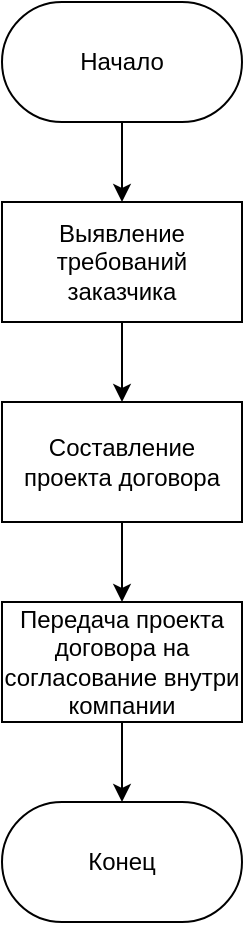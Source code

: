 <mxfile type="github" version="12.1.5" pages="4"><diagram id="vBIEbHdEaaAFpSQInCVj" name="Page-1"><mxGraphModel grid="1" shadow="0" math="0" pageHeight="1169" pageWidth="827" pageScale="1" page="1" fold="1" arrows="1" connect="1" tooltips="1" guides="1" gridSize="10" dy="919" dx="1739"><root><mxCell id="0"/><mxCell id="1" parent="0"/><mxCell id="WJN__fW958ER7ElVNhxP-8" value="" parent="1" style="edgeStyle=orthogonalEdgeStyle;rounded=0;orthogonalLoop=1;jettySize=auto;html=1;" edge="1" target="WJN__fW958ER7ElVNhxP-3" source="WJN__fW958ER7ElVNhxP-1"><mxGeometry as="geometry" relative="1"/></mxCell><mxCell id="WJN__fW958ER7ElVNhxP-1" value="Выявление требований заказчика" parent="1" vertex="1" style="rounded=0;whiteSpace=wrap;html=1;"><mxGeometry as="geometry" height="60" width="120" y="330" x="350"/></mxCell><mxCell id="WJN__fW958ER7ElVNhxP-7" value="" parent="1" style="edgeStyle=orthogonalEdgeStyle;rounded=0;orthogonalLoop=1;jettySize=auto;html=1;" edge="1" target="WJN__fW958ER7ElVNhxP-1" source="WJN__fW958ER7ElVNhxP-2"><mxGeometry as="geometry" relative="1"/></mxCell><mxCell id="WJN__fW958ER7ElVNhxP-2" value="Начало" parent="1" vertex="1" style="rounded=1;whiteSpace=wrap;html=1;arcSize=50;"><mxGeometry as="geometry" height="60" width="120" y="230" x="350"/></mxCell><mxCell id="WJN__fW958ER7ElVNhxP-9" value="" parent="1" style="edgeStyle=orthogonalEdgeStyle;rounded=0;orthogonalLoop=1;jettySize=auto;html=1;" edge="1" target="WJN__fW958ER7ElVNhxP-4" source="WJN__fW958ER7ElVNhxP-3"><mxGeometry as="geometry" relative="1"/></mxCell><mxCell id="WJN__fW958ER7ElVNhxP-3" value="Составление проекта договора" parent="1" vertex="1" style="rounded=0;whiteSpace=wrap;html=1;"><mxGeometry as="geometry" height="60" width="120" y="430" x="350"/></mxCell><mxCell id="WJN__fW958ER7ElVNhxP-10" value="" parent="1" style="edgeStyle=orthogonalEdgeStyle;rounded=0;orthogonalLoop=1;jettySize=auto;html=1;" edge="1" target="WJN__fW958ER7ElVNhxP-5" source="WJN__fW958ER7ElVNhxP-4"><mxGeometry as="geometry" relative="1"/></mxCell><mxCell id="WJN__fW958ER7ElVNhxP-4" value="Передача проекта договора на согласование внутри компании" parent="1" vertex="1" style="rounded=0;whiteSpace=wrap;html=1;"><mxGeometry as="geometry" height="60" width="120" y="530" x="350"/></mxCell><mxCell id="WJN__fW958ER7ElVNhxP-5" value="Конец" parent="1" vertex="1" style="rounded=1;whiteSpace=wrap;html=1;arcSize=50;"><mxGeometry as="geometry" height="60" width="120" y="630" x="350"/></mxCell></root></mxGraphModel></diagram><diagram id="hdt4njUsrmbtu4pDgz2L" name="Page-2"><mxGraphModel grid="1" shadow="0" math="0" pageHeight="1169" pageWidth="827" pageScale="1" page="1" fold="1" arrows="1" connect="1" tooltips="1" guides="1" gridSize="10" dy="919" dx="1739"><root><mxCell id="pcZInaJ9iItaxf21XgHs-0"/><mxCell id="pcZInaJ9iItaxf21XgHs-1" parent="pcZInaJ9iItaxf21XgHs-0"/><mxCell id="SjZtgtZUKMPPGGO-waBs-2" value="" parent="pcZInaJ9iItaxf21XgHs-1" style="edgeStyle=orthogonalEdgeStyle;rounded=0;orthogonalLoop=1;jettySize=auto;html=1;entryX=0.5;entryY=0;entryDx=0;entryDy=0;" edge="1" target="SjZtgtZUKMPPGGO-waBs-8" source="pcZInaJ9iItaxf21XgHs-2"><mxGeometry as="geometry" relative="1"><mxPoint as="targetPoint" y="440" x="440"/></mxGeometry></mxCell><mxCell id="pcZInaJ9iItaxf21XgHs-2" value="Рассмотрение проекта договора" parent="pcZInaJ9iItaxf21XgHs-1" vertex="1" style="rounded=0;whiteSpace=wrap;html=1;"><mxGeometry as="geometry" height="60" width="120" y="340" x="385"/></mxCell><mxCell id="SjZtgtZUKMPPGGO-waBs-1" value="" parent="pcZInaJ9iItaxf21XgHs-1" style="edgeStyle=orthogonalEdgeStyle;rounded=0;orthogonalLoop=1;jettySize=auto;html=1;" edge="1" target="pcZInaJ9iItaxf21XgHs-2" source="pcZInaJ9iItaxf21XgHs-3"><mxGeometry as="geometry" relative="1"/></mxCell><mxCell id="pcZInaJ9iItaxf21XgHs-3" value="Начало" parent="pcZInaJ9iItaxf21XgHs-1" vertex="1" style="rounded=1;whiteSpace=wrap;html=1;arcSize=50;"><mxGeometry as="geometry" height="60" width="120" y="240" x="385"/></mxCell><mxCell id="SjZtgtZUKMPPGGO-waBs-4" value="" parent="pcZInaJ9iItaxf21XgHs-1" style="edgeStyle=orthogonalEdgeStyle;rounded=0;orthogonalLoop=1;jettySize=auto;html=1;exitX=0.5;exitY=1;exitDx=0;exitDy=0;" edge="1" target="SjZtgtZUKMPPGGO-waBs-3" source="SjZtgtZUKMPPGGO-waBs-8"><mxGeometry as="geometry" relative="1"><mxPoint as="sourcePoint" y="520" x="440"/></mxGeometry></mxCell><mxCell id="SjZtgtZUKMPPGGO-waBs-6" parent="pcZInaJ9iItaxf21XgHs-1" style="edgeStyle=orthogonalEdgeStyle;rounded=0;orthogonalLoop=1;jettySize=auto;html=1;exitX=0;exitY=0.5;exitDx=0;exitDy=0;entryX=0.5;entryY=0;entryDx=0;entryDy=0;" edge="1" target="SjZtgtZUKMPPGGO-waBs-5" source="SjZtgtZUKMPPGGO-waBs-3"><mxGeometry as="geometry" relative="1"/></mxCell><mxCell id="SjZtgtZUKMPPGGO-waBs-15" value="Да" parent="SjZtgtZUKMPPGGO-waBs-6" vertex="1" style="text;html=1;resizable=0;points=[];align=center;verticalAlign=middle;labelBackgroundColor=#ffffff;" connectable="0"><mxGeometry as="geometry" y="3" x="-0.371" relative="1"><mxPoint as="offset" y="-13" x="14"/></mxGeometry></mxCell><mxCell id="SjZtgtZUKMPPGGO-waBs-12" parent="pcZInaJ9iItaxf21XgHs-1" style="edgeStyle=orthogonalEdgeStyle;rounded=0;orthogonalLoop=1;jettySize=auto;html=1;entryX=0.5;entryY=0;entryDx=0;entryDy=0;exitX=1;exitY=0.5;exitDx=0;exitDy=0;" edge="1" target="SjZtgtZUKMPPGGO-waBs-9" source="SjZtgtZUKMPPGGO-waBs-3"><mxGeometry as="geometry" relative="1"><Array as="points"><mxPoint y="600" x="540"/><mxPoint y="770" x="540"/><mxPoint y="770" x="445"/></Array></mxGeometry></mxCell><mxCell id="SjZtgtZUKMPPGGO-waBs-16" value="Нет" parent="SjZtgtZUKMPPGGO-waBs-12" vertex="1" style="text;html=1;resizable=0;points=[];align=center;verticalAlign=middle;labelBackgroundColor=#ffffff;" connectable="0"><mxGeometry as="geometry" x="-0.946" relative="1"><mxPoint as="offset" y="-10" x="8"/></mxGeometry></mxCell><mxCell id="SjZtgtZUKMPPGGO-waBs-3" value="Наличие ошибок" parent="pcZInaJ9iItaxf21XgHs-1" vertex="1" style="rhombus;whiteSpace=wrap;html=1;"><mxGeometry as="geometry" height="80" width="130" y="560" x="380"/></mxCell><mxCell id="SjZtgtZUKMPPGGO-waBs-13" value="" parent="pcZInaJ9iItaxf21XgHs-1" style="edgeStyle=orthogonalEdgeStyle;rounded=0;orthogonalLoop=1;jettySize=auto;html=1;" edge="1" target="SjZtgtZUKMPPGGO-waBs-11" source="SjZtgtZUKMPPGGO-waBs-5"><mxGeometry as="geometry" relative="1"/></mxCell><mxCell id="SjZtgtZUKMPPGGO-waBs-5" value="Исправление ошибок" parent="pcZInaJ9iItaxf21XgHs-1" vertex="1" style="rounded=0;whiteSpace=wrap;html=1;"><mxGeometry as="geometry" height="60" width="120" y="640" x="265"/></mxCell><mxCell id="SjZtgtZUKMPPGGO-waBs-8" value="5 дней" parent="pcZInaJ9iItaxf21XgHs-1" vertex="1" style="shape=delay;whiteSpace=wrap;html=1;"><mxGeometry as="geometry" height="60" width="110" y="450" x="390"/></mxCell><mxCell id="SjZtgtZUKMPPGGO-waBs-19" value="" parent="pcZInaJ9iItaxf21XgHs-1" style="edgeStyle=orthogonalEdgeStyle;rounded=0;orthogonalLoop=1;jettySize=auto;html=1;" edge="1" target="SjZtgtZUKMPPGGO-waBs-18" source="SjZtgtZUKMPPGGO-waBs-9"><mxGeometry as="geometry" relative="1"/></mxCell><mxCell id="SjZtgtZUKMPPGGO-waBs-9" value="Проведение экспертизы проекта договора" parent="pcZInaJ9iItaxf21XgHs-1" vertex="1" style="rounded=0;whiteSpace=wrap;html=1;"><mxGeometry as="geometry" height="60" width="120" y="860" x="385"/></mxCell><mxCell id="SjZtgtZUKMPPGGO-waBs-14" parent="pcZInaJ9iItaxf21XgHs-1" style="edgeStyle=orthogonalEdgeStyle;rounded=0;orthogonalLoop=1;jettySize=auto;html=1;entryX=0.25;entryY=0;entryDx=0;entryDy=0;" edge="1" target="SjZtgtZUKMPPGGO-waBs-9" source="SjZtgtZUKMPPGGO-waBs-11"><mxGeometry as="geometry" relative="1"/></mxCell><mxCell id="SjZtgtZUKMPPGGO-waBs-11" value="2 дня" parent="pcZInaJ9iItaxf21XgHs-1" vertex="1" style="shape=delay;whiteSpace=wrap;html=1;"><mxGeometry as="geometry" height="60" width="110" y="750" x="270"/></mxCell><mxCell id="SjZtgtZUKMPPGGO-waBs-22" value="" parent="pcZInaJ9iItaxf21XgHs-1" style="edgeStyle=orthogonalEdgeStyle;rounded=0;orthogonalLoop=1;jettySize=auto;html=1;" edge="1" target="SjZtgtZUKMPPGGO-waBs-21" source="SjZtgtZUKMPPGGO-waBs-18"><mxGeometry as="geometry" relative="1"/></mxCell><mxCell id="SjZtgtZUKMPPGGO-waBs-18" value="2 дня" parent="pcZInaJ9iItaxf21XgHs-1" vertex="1" style="shape=delay;whiteSpace=wrap;html=1;"><mxGeometry as="geometry" height="60" width="110" y="960" x="390"/></mxCell><mxCell id="SjZtgtZUKMPPGGO-waBs-21" value="Конец" parent="pcZInaJ9iItaxf21XgHs-1" vertex="1" style="rounded=1;whiteSpace=wrap;html=1;"><mxGeometry as="geometry" height="60" width="120" y="1060" x="385"/></mxCell></root></mxGraphModel></diagram><diagram id="DGm3cv_a9AZvnTuIBRXq" name="Page-3"><mxGraphModel grid="1" shadow="0" math="0" pageHeight="1169" pageWidth="827" pageScale="1" page="1" fold="1" arrows="1" connect="1" tooltips="1" guides="1" gridSize="10" dy="919" dx="1739"><root><mxCell id="9gQQqDfE8Eo8ZKSyvN65-0"/><mxCell id="9gQQqDfE8Eo8ZKSyvN65-1" parent="9gQQqDfE8Eo8ZKSyvN65-0"/><mxCell id="nFePo8ytCwtVbbDx8HDN-1" value="" parent="9gQQqDfE8Eo8ZKSyvN65-1" style="edgeStyle=orthogonalEdgeStyle;rounded=0;orthogonalLoop=1;jettySize=auto;html=1;fontSize=16;" edge="1" target="nFePo8ytCwtVbbDx8HDN-0" source="TzDCWZ-eZ498WsOrFhyo-0"><mxGeometry as="geometry" relative="1"/></mxCell><mxCell id="TzDCWZ-eZ498WsOrFhyo-0" value="&lt;font style=&quot;font-size: 14px&quot;&gt;начало&lt;/font&gt;" parent="9gQQqDfE8Eo8ZKSyvN65-1" vertex="1" style="rounded=1;whiteSpace=wrap;html=1;fontSize=16;"><mxGeometry as="geometry" height="60" width="120" y="40" x="353"/></mxCell><mxCell id="TzDCWZ-eZ498WsOrFhyo-1" value="&lt;font style=&quot;font-size: 14px&quot;&gt;конец&lt;/font&gt;" parent="9gQQqDfE8Eo8ZKSyvN65-1" vertex="1" style="rounded=1;whiteSpace=wrap;html=1;fontSize=16;"><mxGeometry as="geometry" height="60" width="120" y="600" x="550"/></mxCell><mxCell id="nFePo8ytCwtVbbDx8HDN-4" value="" parent="9gQQqDfE8Eo8ZKSyvN65-1" style="edgeStyle=orthogonalEdgeStyle;rounded=0;orthogonalLoop=1;jettySize=auto;html=1;fontSize=16;" edge="1" target="nFePo8ytCwtVbbDx8HDN-2" source="nFePo8ytCwtVbbDx8HDN-0"><mxGeometry as="geometry" relative="1"/></mxCell><mxCell id="nFePo8ytCwtVbbDx8HDN-0" value="&lt;font style=&quot;font-size: 14px&quot;&gt;согласование договора с контрагентом&lt;/font&gt;" parent="9gQQqDfE8Eo8ZKSyvN65-1" vertex="1" style="rounded=0;whiteSpace=wrap;html=1;fontSize=16;"><mxGeometry as="geometry" height="80" width="157" y="170" x="334.5"/></mxCell><mxCell id="nFePo8ytCwtVbbDx8HDN-2" value="&lt;font style=&quot;font-size: 14px&quot;&gt;есть замечания?&lt;/font&gt;" parent="9gQQqDfE8Eo8ZKSyvN65-1" vertex="1" style="rhombus;whiteSpace=wrap;html=1;fontSize=16;"><mxGeometry as="geometry" height="80" width="200" y="290" x="313"/></mxCell><mxCell id="nFePo8ytCwtVbbDx8HDN-3" value="&lt;font style=&quot;font-size: 14px&quot;&gt;возможно изменить условия?&lt;br&gt;&lt;/font&gt;" parent="9gQQqDfE8Eo8ZKSyvN65-1" vertex="1" style="rhombus;whiteSpace=wrap;html=1;fontSize=16;"><mxGeometry as="geometry" height="80" width="190" y="430" x="130"/></mxCell><mxCell id="nFePo8ytCwtVbbDx8HDN-5" value="да" parent="9gQQqDfE8Eo8ZKSyvN65-1" style="endArrow=classic;html=1;fontSize=16;exitX=0;exitY=0.5;exitDx=0;exitDy=0;entryX=0.5;entryY=0;entryDx=0;entryDy=0;" edge="1" target="nFePo8ytCwtVbbDx8HDN-3" source="nFePo8ytCwtVbbDx8HDN-2"><mxGeometry as="geometry" height="50" width="50" y="-20" x="-0.064" relative="1"><mxPoint as="sourcePoint" y="670" x="220"/><mxPoint as="targetPoint" y="620" x="270"/><Array as="points"><mxPoint y="330" x="225"/></Array><mxPoint as="offset" y="-20" x="20"/></mxGeometry></mxCell><mxCell id="nFePo8ytCwtVbbDx8HDN-16" value="" parent="9gQQqDfE8Eo8ZKSyvN65-1" style="edgeStyle=orthogonalEdgeStyle;rounded=0;orthogonalLoop=1;jettySize=auto;html=1;fontSize=14;entryX=0.5;entryY=0;entryDx=0;entryDy=0;" edge="1" target="TzDCWZ-eZ498WsOrFhyo-1" source="nFePo8ytCwtVbbDx8HDN-7"><mxGeometry as="geometry" relative="1"><mxPoint as="targetPoint" y="580" x="610"/></mxGeometry></mxCell><mxCell id="nFePo8ytCwtVbbDx8HDN-7" value="&lt;font style=&quot;font-size: 14px&quot;&gt;отправление ген. директору&lt;/font&gt;" parent="9gQQqDfE8Eo8ZKSyvN65-1" vertex="1" style="rounded=0;whiteSpace=wrap;html=1;fontSize=14;"><mxGeometry as="geometry" height="60" width="120" y="440" x="550"/></mxCell><mxCell id="nFePo8ytCwtVbbDx8HDN-8" value="нет" parent="9gQQqDfE8Eo8ZKSyvN65-1" style="endArrow=classic;html=1;fontSize=14;exitX=1;exitY=0.5;exitDx=0;exitDy=0;entryX=0.5;entryY=0;entryDx=0;entryDy=0;" edge="1" target="nFePo8ytCwtVbbDx8HDN-7" source="nFePo8ytCwtVbbDx8HDN-2"><mxGeometry as="geometry" height="50" width="50" y="20" x="-0.063" relative="1"><mxPoint as="sourcePoint" y="730" x="160"/><mxPoint as="targetPoint" y="680" x="210"/><Array as="points"><mxPoint y="330" x="610"/></Array><mxPoint as="offset" y="-20" x="-20"/></mxGeometry></mxCell><mxCell id="nFePo8ytCwtVbbDx8HDN-9" value="изменение условий" parent="9gQQqDfE8Eo8ZKSyvN65-1" vertex="1" style="rounded=0;whiteSpace=wrap;html=1;fontSize=14;"><mxGeometry as="geometry" height="60" width="120" y="600" x="40"/></mxCell><mxCell id="nFePo8ytCwtVbbDx8HDN-10" value="отмена работы по подписи договора" parent="9gQQqDfE8Eo8ZKSyvN65-1" vertex="1" style="rounded=0;whiteSpace=wrap;html=1;fontSize=14;"><mxGeometry as="geometry" height="60" width="120" y="600" x="320"/></mxCell><mxCell id="nFePo8ytCwtVbbDx8HDN-11" value="да" parent="9gQQqDfE8Eo8ZKSyvN65-1" style="endArrow=classic;html=1;fontSize=14;exitX=0;exitY=0.5;exitDx=0;exitDy=0;entryX=0.5;entryY=0;entryDx=0;entryDy=0;" edge="1" target="nFePo8ytCwtVbbDx8HDN-9" source="nFePo8ytCwtVbbDx8HDN-3"><mxGeometry as="geometry" height="50" width="50" y="-20" x="-0.625" relative="1"><mxPoint as="sourcePoint" y="730" x="40"/><mxPoint as="targetPoint" y="680" x="90"/><Array as="points"><mxPoint y="470" x="100"/></Array><mxPoint as="offset" y="-20" x="20"/></mxGeometry></mxCell><mxCell id="nFePo8ytCwtVbbDx8HDN-12" value="нет" parent="9gQQqDfE8Eo8ZKSyvN65-1" style="endArrow=classic;html=1;fontSize=14;exitX=1;exitY=0.5;exitDx=0;exitDy=0;entryX=0.5;entryY=0;entryDx=0;entryDy=0;" edge="1" target="nFePo8ytCwtVbbDx8HDN-10" source="nFePo8ytCwtVbbDx8HDN-3"><mxGeometry as="geometry" height="50" width="50" y="20" x="-0.368" relative="1"><mxPoint as="sourcePoint" y="730" x="40"/><mxPoint as="targetPoint" y="680" x="90"/><Array as="points"><mxPoint y="470" x="380"/></Array><mxPoint as="offset" y="-20" x="-20"/></mxGeometry></mxCell><mxCell id="nFePo8ytCwtVbbDx8HDN-13" value="" parent="9gQQqDfE8Eo8ZKSyvN65-1" style="endArrow=classic;html=1;fontSize=14;exitX=0;exitY=0.5;exitDx=0;exitDy=0;entryX=0;entryY=0.5;entryDx=0;entryDy=0;" edge="1" target="nFePo8ytCwtVbbDx8HDN-0" source="nFePo8ytCwtVbbDx8HDN-9"><mxGeometry as="geometry" height="50" width="50" relative="1"><mxPoint as="sourcePoint" y="730" x="40"/><mxPoint as="targetPoint" y="680" x="90"/><Array as="points"><mxPoint y="630" x="10"/><mxPoint y="590" x="10"/><mxPoint y="540" x="10"/><mxPoint y="430" x="10"/><mxPoint y="210" x="10"/></Array></mxGeometry></mxCell><mxCell id="nFePo8ytCwtVbbDx8HDN-14" value="" parent="9gQQqDfE8Eo8ZKSyvN65-1" style="endArrow=classic;html=1;fontSize=14;exitX=1;exitY=0.5;exitDx=0;exitDy=0;entryX=0;entryY=0.5;entryDx=0;entryDy=0;" edge="1" target="TzDCWZ-eZ498WsOrFhyo-1" source="nFePo8ytCwtVbbDx8HDN-10"><mxGeometry as="geometry" height="50" width="50" relative="1"><mxPoint as="sourcePoint" y="730" x="10"/><mxPoint as="targetPoint" y="680" x="60"/></mxGeometry></mxCell></root></mxGraphModel></diagram><diagram id="XDKhY9Y_4Nc5SZzQTQ29" name="Page-4"><mxGraphModel grid="1" shadow="0" math="0" pageHeight="1169" pageWidth="827" pageScale="1" page="1" fold="1" arrows="1" connect="1" tooltips="1" guides="1" gridSize="10" dy="919" dx="1739"><root><mxCell id="CSQb5M3xRh-_yIhDnXCR-0"/><mxCell id="CSQb5M3xRh-_yIhDnXCR-1" parent="CSQb5M3xRh-_yIhDnXCR-0"/><mxCell id="MVALmLxKplSkClSwR371-3" value="" parent="CSQb5M3xRh-_yIhDnXCR-1" style="edgeStyle=orthogonalEdgeStyle;rounded=0;orthogonalLoop=1;jettySize=auto;html=1;fontSize=14;" edge="1" target="MVALmLxKplSkClSwR371-0" source="CSQb5M3xRh-_yIhDnXCR-2"><mxGeometry as="geometry" relative="1"/></mxCell><mxCell id="CSQb5M3xRh-_yIhDnXCR-2" value="начало" parent="CSQb5M3xRh-_yIhDnXCR-1" vertex="1" style="rounded=1;whiteSpace=wrap;html=1;fontSize=14;"><mxGeometry as="geometry" height="60" width="120" y="40" x="353"/></mxCell><mxCell id="ZfT1zJkP6BDA1ELD82RS-4" value="" parent="CSQb5M3xRh-_yIhDnXCR-1" style="edgeStyle=orthogonalEdgeStyle;rounded=0;orthogonalLoop=1;jettySize=auto;html=1;fontSize=14;entryX=0.5;entryY=0;entryDx=0;entryDy=0;" edge="1" target="ZfT1zJkP6BDA1ELD82RS-0" source="MVALmLxKplSkClSwR371-0"><mxGeometry as="geometry" relative="1"><mxPoint as="targetPoint" y="280" x="413"/></mxGeometry></mxCell><mxCell id="MVALmLxKplSkClSwR371-0" value="подписание договора" parent="CSQb5M3xRh-_yIhDnXCR-1" vertex="1" style="rounded=0;whiteSpace=wrap;html=1;fontSize=14;"><mxGeometry as="geometry" height="60" width="120" y="140" x="353"/></mxCell><mxCell id="ZfT1zJkP6BDA1ELD82RS-0" value="2 дня" parent="CSQb5M3xRh-_yIhDnXCR-1" vertex="1" style="shape=delay;whiteSpace=wrap;html=1;fontSize=14;"><mxGeometry as="geometry" height="40" width="80" y="230" x="373"/></mxCell><mxCell id="ZfT1zJkP6BDA1ELD82RS-11" value="" parent="CSQb5M3xRh-_yIhDnXCR-1" style="edgeStyle=orthogonalEdgeStyle;rounded=0;orthogonalLoop=1;jettySize=auto;html=1;fontSize=14;entryX=0.5;entryY=0;entryDx=0;entryDy=0;" edge="1" target="ZfT1zJkP6BDA1ELD82RS-7" source="ZfT1zJkP6BDA1ELD82RS-5"><mxGeometry as="geometry" relative="1"><mxPoint as="targetPoint" y="440" x="413"/></mxGeometry></mxCell><mxCell id="ZfT1zJkP6BDA1ELD82RS-5" value="передача договора в службу управления делами" parent="CSQb5M3xRh-_yIhDnXCR-1" vertex="1" style="rounded=0;whiteSpace=wrap;html=1;fontSize=14;"><mxGeometry as="geometry" height="70" width="127" y="290" x="349.5"/></mxCell><mxCell id="ZfT1zJkP6BDA1ELD82RS-6" value="" parent="CSQb5M3xRh-_yIhDnXCR-1" style="endArrow=classic;html=1;fontSize=14;exitX=0.5;exitY=1;exitDx=0;exitDy=0;entryX=0.5;entryY=0;entryDx=0;entryDy=0;" edge="1" target="ZfT1zJkP6BDA1ELD82RS-5" source="ZfT1zJkP6BDA1ELD82RS-0"><mxGeometry as="geometry" height="50" width="50" relative="1"><mxPoint as="sourcePoint" y="450" x="350"/><mxPoint as="targetPoint" y="400" x="400"/></mxGeometry></mxCell><mxCell id="ZfT1zJkP6BDA1ELD82RS-7" value="1 день" parent="CSQb5M3xRh-_yIhDnXCR-1" vertex="1" style="shape=delay;whiteSpace=wrap;html=1;fontSize=14;"><mxGeometry as="geometry" height="40" width="80" y="380" x="373"/></mxCell><mxCell id="ZfT1zJkP6BDA1ELD82RS-13" value="регистрация договора в журнал регистрации" parent="CSQb5M3xRh-_yIhDnXCR-1" vertex="1" style="rounded=0;whiteSpace=wrap;html=1;fontSize=14;"><mxGeometry as="geometry" height="70" width="120" y="450" x="353"/></mxCell><mxCell id="ZfT1zJkP6BDA1ELD82RS-14" value="" parent="CSQb5M3xRh-_yIhDnXCR-1" style="endArrow=classic;html=1;fontSize=14;exitX=0.5;exitY=1;exitDx=0;exitDy=0;entryX=0.5;entryY=0;entryDx=0;entryDy=0;" edge="1" target="ZfT1zJkP6BDA1ELD82RS-13" source="ZfT1zJkP6BDA1ELD82RS-7"><mxGeometry as="geometry" height="50" width="50" relative="1"><mxPoint as="sourcePoint" y="570" x="350"/><mxPoint as="targetPoint" y="440" x="413"/></mxGeometry></mxCell><mxCell id="ZfT1zJkP6BDA1ELD82RS-15" value="контроль за контрагентом и возвратом" parent="CSQb5M3xRh-_yIhDnXCR-1" vertex="1" style="rounded=0;whiteSpace=wrap;html=1;fontSize=14;"><mxGeometry as="geometry" height="60" width="120" y="560" x="353"/></mxCell><mxCell id="ZfT1zJkP6BDA1ELD82RS-16" value="" parent="CSQb5M3xRh-_yIhDnXCR-1" style="endArrow=classic;html=1;fontSize=14;exitX=0.5;exitY=1;exitDx=0;exitDy=0;entryX=0.5;entryY=0;entryDx=0;entryDy=0;" edge="1" target="ZfT1zJkP6BDA1ELD82RS-15" source="ZfT1zJkP6BDA1ELD82RS-13"><mxGeometry as="geometry" height="50" width="50" relative="1"><mxPoint as="sourcePoint" y="670" x="350"/><mxPoint as="targetPoint" y="540" x="413"/></mxGeometry></mxCell><mxCell id="ZfT1zJkP6BDA1ELD82RS-17" value="" parent="CSQb5M3xRh-_yIhDnXCR-1" style="endArrow=classic;html=1;fontSize=14;exitX=0.5;exitY=1;exitDx=0;exitDy=0;entryX=0.5;entryY=0;entryDx=0;entryDy=0;" edge="1" target="ZfT1zJkP6BDA1ELD82RS-18" source="ZfT1zJkP6BDA1ELD82RS-15"><mxGeometry as="geometry" height="50" width="50" relative="1"><mxPoint as="sourcePoint" y="690" x="350"/><mxPoint as="targetPoint" y="660" x="413"/></mxGeometry></mxCell><mxCell id="ZfT1zJkP6BDA1ELD82RS-18" value="работа с копией и оригинала договора" parent="CSQb5M3xRh-_yIhDnXCR-1" vertex="1" style="rounded=0;whiteSpace=wrap;html=1;fontSize=14;"><mxGeometry as="geometry" height="60" width="120" y="650" x="353"/></mxCell><mxCell id="ZfT1zJkP6BDA1ELD82RS-21" value="1 день" parent="CSQb5M3xRh-_yIhDnXCR-1" vertex="1" style="shape=delay;whiteSpace=wrap;html=1;fontSize=14;"><mxGeometry as="geometry" height="40" width="80" y="735" x="373"/></mxCell><mxCell id="ZfT1zJkP6BDA1ELD82RS-22" value="конец" parent="CSQb5M3xRh-_yIhDnXCR-1" vertex="1" style="rounded=1;whiteSpace=wrap;html=1;fontSize=14;"><mxGeometry as="geometry" height="60" width="120" y="800" x="353"/></mxCell><mxCell id="ZfT1zJkP6BDA1ELD82RS-23" value="" parent="CSQb5M3xRh-_yIhDnXCR-1" style="endArrow=classic;html=1;fontSize=14;exitX=0.5;exitY=1;exitDx=0;exitDy=0;entryX=0.5;entryY=0;entryDx=0;entryDy=0;" edge="1" target="ZfT1zJkP6BDA1ELD82RS-21" source="ZfT1zJkP6BDA1ELD82RS-18"><mxGeometry as="geometry" height="50" width="50" relative="1"><mxPoint as="sourcePoint" y="930" x="350"/><mxPoint as="targetPoint" y="880" x="400"/></mxGeometry></mxCell><mxCell id="ZfT1zJkP6BDA1ELD82RS-24" value="" parent="CSQb5M3xRh-_yIhDnXCR-1" style="endArrow=classic;html=1;fontSize=14;exitX=0.5;exitY=1;exitDx=0;exitDy=0;entryX=0.5;entryY=0;entryDx=0;entryDy=0;" edge="1" target="ZfT1zJkP6BDA1ELD82RS-22" source="ZfT1zJkP6BDA1ELD82RS-21"><mxGeometry as="geometry" height="50" width="50" relative="1"><mxPoint as="sourcePoint" y="930" x="350"/><mxPoint as="targetPoint" y="880" x="400"/></mxGeometry></mxCell></root></mxGraphModel></diagram></mxfile>